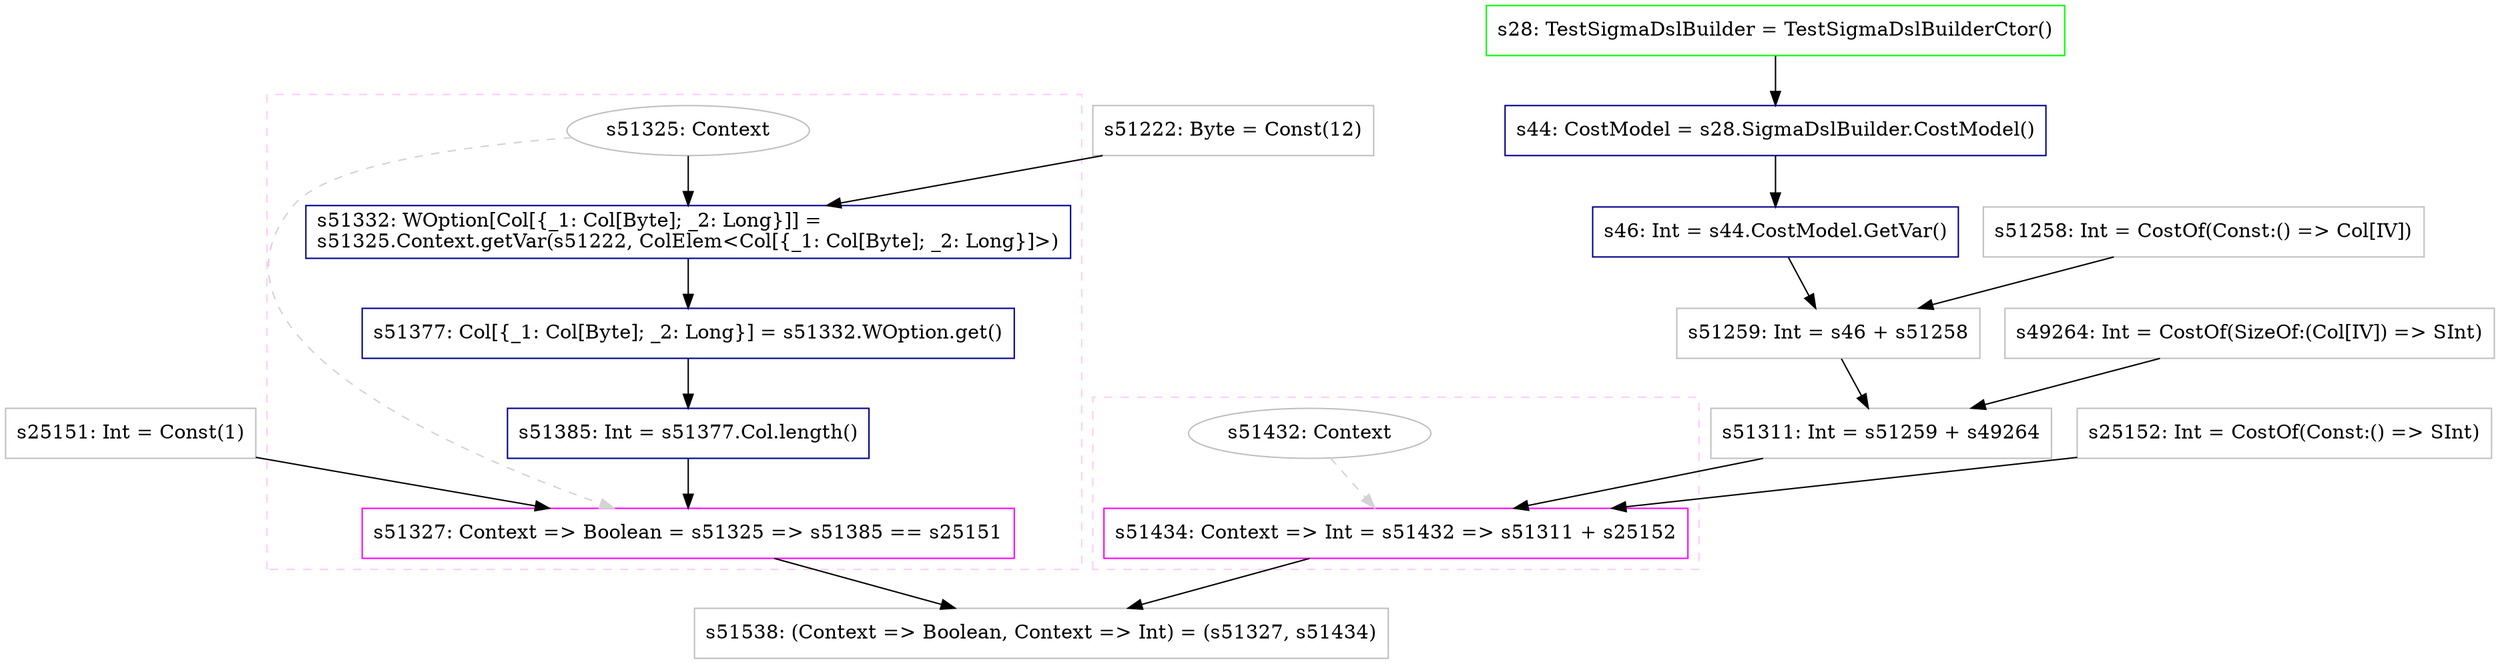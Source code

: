 digraph "TupCol3" {
concentrate=true
node [style=filled, fillcolor=orangered]

"s25151" [
label="s25151: Int = Const(1)"
shape=box, color=gray, tooltip="s25151:Int", style=filled, fillcolor=white
]
"s51222" [
label="s51222: Byte = Const(12)"
shape=box, color=gray, tooltip="s51222:Byte", style=filled, fillcolor=white
]
subgraph cluster_s51327 {
style=dashed; color="#FFCCFF"
"s51325" [
label="s51325: Context"
shape=oval, color=gray, tooltip="s51325:Context", style=filled, fillcolor=white
]
"s51327" [
label="s51327: Context => Boolean = s51325 => s51385 == s25151"
shape=box, color=magenta, tooltip="s51327:Context => Boolean", style=filled, fillcolor=white
]
{rank=source; s51325}
"s51332" [
label="s51332: WOption[Col[{_1: Col[Byte]; _2: Long}]] =\ls51325.Context.getVar(s51222, ColElem<Col[{_1: Col[Byte]; _2: Long}]>)\l"
shape=box, color=darkblue, tooltip="s51332:WOption[Col[{_1: Col[Byte]; _2: Long}]]", style=filled, fillcolor=white
]
"s51377" [
label="s51377: Col[{_1: Col[Byte]; _2: Long}] = s51332.WOption.get()"
shape=box, color=darkblue, tooltip="s51377:Col[{_1: Col[Byte]; _2: Long}]", style=filled, fillcolor=white
]
"s51385" [
label="s51385: Int = s51377.Col.length()"
shape=box, color=darkblue, tooltip="s51385:Int", style=filled, fillcolor=white
]
{rank=sink; s51327}
}
"s28" [
label="s28: TestSigmaDslBuilder = TestSigmaDslBuilderCtor()"
shape=box, color=green, tooltip="s28:TestSigmaDslBuilder", style=filled, fillcolor=white
]
"s44" [
label="s44: CostModel = s28.SigmaDslBuilder.CostModel()"
shape=box, color=darkblue, tooltip="s44:CostModel", style=filled, fillcolor=white
]
"s46" [
label="s46: Int = s44.CostModel.GetVar()"
shape=box, color=darkblue, tooltip="s46:Int", style=filled, fillcolor=white
]
"s51258" [
label="s51258: Int = CostOf(Const:() => Col[IV])"
shape=box, color=gray, tooltip="s51258:Int", style=filled, fillcolor=white
]
"s51259" [
label="s51259: Int = s46 + s51258"
shape=box, color=gray, tooltip="s51259:Int", style=filled, fillcolor=white
]
"s49264" [
label="s49264: Int = CostOf(SizeOf:(Col[IV]) => SInt)"
shape=box, color=gray, tooltip="s49264:Int", style=filled, fillcolor=white
]
"s51311" [
label="s51311: Int = s51259 + s49264"
shape=box, color=gray, tooltip="s51311:Int", style=filled, fillcolor=white
]
"s25152" [
label="s25152: Int = CostOf(Const:() => SInt)"
shape=box, color=gray, tooltip="s25152:Int", style=filled, fillcolor=white
]
subgraph cluster_s51434 {
style=dashed; color="#FFCCFF"
"s51432" [
label="s51432: Context"
shape=oval, color=gray, tooltip="s51432:Context", style=filled, fillcolor=white
]
"s51434" [
label="s51434: Context => Int = s51432 => s51311 + s25152"
shape=box, color=magenta, tooltip="s51434:Context => Int", style=filled, fillcolor=white
]
{rank=source; s51432}
{rank=sink; s51434}
}
"s51538" [
label="s51538: (Context => Boolean, Context => Int) = (s51327, s51434)"
shape=box, color=gray, tooltip="s51538:(Context => Boolean, Context => Int)", style=filled, fillcolor=white
]
"s44" -> "s46" [style=solid]
"s51325" -> "s51327" [style=dashed, color=lightgray, weight=0]
"s51385" -> "s51327" [style=solid]
"s25151" -> "s51327" [style=solid]
"s51432" -> "s51434" [style=dashed, color=lightgray, weight=0]
"s51311" -> "s51434" [style=solid]
"s25152" -> "s51434" [style=solid]
"s51325" -> "s51332" [style=solid]
"s51222" -> "s51332" [style=solid]
"s28" -> "s44" [style=solid]
"s46" -> "s51259" [style=solid]
"s51258" -> "s51259" [style=solid]
"s51377" -> "s51385" [style=solid]
"s51327" -> "s51538" [style=solid]
"s51434" -> "s51538" [style=solid]
"s51259" -> "s51311" [style=solid]
"s49264" -> "s51311" [style=solid]
"s51332" -> "s51377" [style=solid]
}
